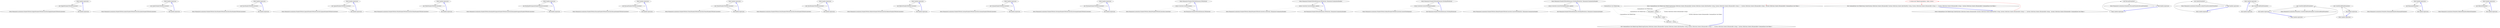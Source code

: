 digraph  {
n0 [cluster="lambda expression", label="Entry lambda expression", span="15-15"];
n1 [cluster="lambda expression", label="new EnglishNumberToWordsConverter()", span="15-15"];
n2 [cluster="lambda expression", label="Exit lambda expression", span="15-15"];
n3 [cluster="Humanizer.Localisation.NumberToWords.EnglishNumberToWordsConverter.EnglishNumberToWordsConverter()", label="Entry Humanizer.Localisation.NumberToWords.EnglishNumberToWordsConverter.EnglishNumberToWordsConverter()", span="5-5"];
n4 [cluster="lambda expression", label="Entry lambda expression", span="16-16"];
n5 [cluster="lambda expression", label="new ArabicNumberToWordsConverter()", span="16-16"];
n6 [cluster="lambda expression", label="Exit lambda expression", span="16-16"];
n7 [cluster="Humanizer.Localisation.NumberToWords.ArabicNumberToWordsConverter.ArabicNumberToWordsConverter()", label="Entry Humanizer.Localisation.NumberToWords.ArabicNumberToWordsConverter.ArabicNumberToWordsConverter()", span="6-6"];
n8 [cluster="lambda expression", label="Entry lambda expression", span="17-17"];
n9 [cluster="lambda expression", label="new FarsiNumberToWordsConverter()", span="17-17"];
n10 [cluster="lambda expression", label="Exit lambda expression", span="17-17"];
n11 [cluster="Humanizer.Localisation.NumberToWords.FarsiNumberToWordsConverter.FarsiNumberToWordsConverter()", label="Entry Humanizer.Localisation.NumberToWords.FarsiNumberToWordsConverter.FarsiNumberToWordsConverter()", span="5-5"];
n12 [cluster="lambda expression", label="Entry lambda expression", span="18-18"];
n13 [cluster="lambda expression", label="new SpanishNumberToWordsConverter()", span="18-18"];
n14 [cluster="lambda expression", label="Exit lambda expression", span="18-18"];
n15 [cluster="Humanizer.Localisation.NumberToWords.SpanishNumberToWordsConverter.SpanishNumberToWordsConverter()", label="Entry Humanizer.Localisation.NumberToWords.SpanishNumberToWordsConverter.SpanishNumberToWordsConverter()", span="5-5"];
n16 [cluster="lambda expression", label="Entry lambda expression", span="19-19"];
n17 [cluster="lambda expression", label="new PolishNumberToWordsConverter()", span="19-19"];
n18 [cluster="lambda expression", label="Exit lambda expression", span="19-19"];
n19 [cluster="Humanizer.Localisation.NumberToWords.PolishNumberToWordsConverter.PolishNumberToWordsConverter()", label="Entry Humanizer.Localisation.NumberToWords.PolishNumberToWordsConverter.PolishNumberToWordsConverter()", span="4-4"];
n20 [cluster="lambda expression", label="Entry lambda expression", span="20-20"];
n21 [cluster="lambda expression", label="new BrazilianPortugueseNumberToWordsConverter()", span="20-20"];
n22 [cluster="lambda expression", label="Exit lambda expression", span="20-20"];
n23 [cluster="Humanizer.Localisation.NumberToWords.BrazilianPortugueseNumberToWordsConverter.BrazilianPortugueseNumberToWordsConverter()", label="Entry Humanizer.Localisation.NumberToWords.BrazilianPortugueseNumberToWordsConverter.BrazilianPortugueseNumberToWordsConverter()", span="5-5"];
n24 [cluster="lambda expression", label="Entry lambda expression", span="21-21"];
n25 [cluster="lambda expression", label="new RussianNumberToWordsConverter()", span="21-21"];
n26 [cluster="lambda expression", label="Exit lambda expression", span="21-21"];
n27 [cluster="Humanizer.Localisation.NumberToWords.RussianNumberToWordsConverter.RussianNumberToWordsConverter()", label="Entry Humanizer.Localisation.NumberToWords.RussianNumberToWordsConverter.RussianNumberToWordsConverter()", span="6-6"];
n28 [cluster="lambda expression", label="Entry lambda expression", span="22-22"];
n29 [cluster="lambda expression", label="new FrenchNumberToWordsConverter()", span="22-22"];
n30 [cluster="lambda expression", label="Exit lambda expression", span="22-22"];
n31 [cluster="Humanizer.Localisation.NumberToWords.FrenchNumberToWordsConverter.FrenchNumberToWordsConverter()", label="Entry Humanizer.Localisation.NumberToWords.FrenchNumberToWordsConverter.FrenchNumberToWordsConverter()", span="5-5"];
n32 [cluster="lambda expression", label="Entry lambda expression", span="23-23"];
n33 [cluster="lambda expression", label="new DutchNumberToWordsConverter()", span="23-23"];
n34 [cluster="lambda expression", label="Exit lambda expression", span="23-23"];
n35 [cluster="Humanizer.Localisation.NumberToWords.DutchNumberToWordsConverter.DutchNumberToWordsConverter()", label="Entry Humanizer.Localisation.NumberToWords.DutchNumberToWordsConverter.DutchNumberToWordsConverter()", span="11-11"];
n36 [cluster="lambda expression", label="Entry lambda expression", span="24-24"];
n37 [cluster="lambda expression", label="new HebrewNumberToWordsConverter()", span="24-24"];
n38 [cluster="lambda expression", label="Exit lambda expression", span="24-24"];
n39 [cluster="Humanizer.Localisation.NumberToWords.HebrewNumberToWordsConverter.HebrewNumberToWordsConverter()", label="Entry Humanizer.Localisation.NumberToWords.HebrewNumberToWordsConverter.HebrewNumberToWordsConverter()", span="5-5"];
n40 [cluster="lambda expression", label="Entry lambda expression", span="25-25"];
n41 [cluster="lambda expression", label="new GermanNumberToWordsConverter()", span="25-25"];
n42 [cluster="lambda expression", label="Exit lambda expression", span="25-25"];
n43 [cluster="Humanizer.Localisation.NumberToWords.GermanNumberToWordsConverter.GermanNumberToWordsConverter()", label="Entry Humanizer.Localisation.NumberToWords.GermanNumberToWordsConverter.GermanNumberToWordsConverter()", span="4-4"];
n44 [cluster="lambda expression", label="Entry lambda expression", span="26-26"];
n45 [cluster="lambda expression", label="new SlovenianNumberToWordsConverter()", span="26-26"];
n46 [cluster="lambda expression", label="Exit lambda expression", span="26-26"];
n47 [cluster="Humanizer.Localisation.NumberToWords.SlovenianNumberToWordsConverter.SlovenianNumberToWordsConverter()", label="Entry Humanizer.Localisation.NumberToWords.SlovenianNumberToWordsConverter.SlovenianNumberToWordsConverter()", span="4-4"];
n48 [cluster="Humanizer.NumberToWordsExtension.ToWords(int)", label="Entry Humanizer.NumberToWordsExtension.ToWords(int)", span="34-34"];
n49 [cluster="Humanizer.NumberToWordsExtension.ToWords(int)", label="return Converter.Convert(number);", span="36-36"];
n50 [cluster="Humanizer.NumberToWordsExtension.ToWords(int)", label="Exit Humanizer.NumberToWordsExtension.ToWords(int)", span="34-34"];
n51 [cluster="Humanizer.Localisation.NumberToWords.DefaultNumberToWordsConverter.Convert(int)", label="Entry Humanizer.Localisation.NumberToWords.DefaultNumberToWordsConverter.Convert(int)", span="22-22"];
n52 [cluster="Humanizer.NumberToWordsExtension.ToWords(int, Humanizer.GrammaticalGender)", label="Entry Humanizer.NumberToWordsExtension.ToWords(int, Humanizer.GrammaticalGender)", span="58-58"];
n53 [cluster="Humanizer.NumberToWordsExtension.ToWords(int, Humanizer.GrammaticalGender)", label="return Converter.Convert(number, gender);", span="60-60"];
n54 [cluster="Humanizer.NumberToWordsExtension.ToWords(int, Humanizer.GrammaticalGender)", label="Exit Humanizer.NumberToWordsExtension.ToWords(int, Humanizer.GrammaticalGender)", span="58-58"];
n55 [cluster="Humanizer.Localisation.NumberToWords.DefaultNumberToWordsConverter.Convert(int, Humanizer.GrammaticalGender)", label="Entry Humanizer.Localisation.NumberToWords.DefaultNumberToWordsConverter.Convert(int, Humanizer.GrammaticalGender)", span="12-12"];
n56 [cluster="Humanizer.NumberToWordsExtension.ToOrdinalWords(int)", label="Entry Humanizer.NumberToWordsExtension.ToOrdinalWords(int)", span="68-68"];
n57 [cluster="Humanizer.NumberToWordsExtension.ToOrdinalWords(int)", label="return Converter.ConvertToOrdinal(number);", span="70-70"];
n58 [cluster="Humanizer.NumberToWordsExtension.ToOrdinalWords(int)", label="Exit Humanizer.NumberToWordsExtension.ToOrdinalWords(int)", span="68-68"];
n59 [cluster="Humanizer.Localisation.NumberToWords.DefaultNumberToWordsConverter.ConvertToOrdinal(int)", label="Entry Humanizer.Localisation.NumberToWords.DefaultNumberToWordsConverter.ConvertToOrdinal(int)", span="45-45"];
n60 [cluster="Humanizer.NumberToWordsExtension.ToOrdinalWords(int, Humanizer.GrammaticalGender)", label="Entry Humanizer.NumberToWordsExtension.ToOrdinalWords(int, Humanizer.GrammaticalGender)", span="81-81"];
n61 [cluster="Humanizer.NumberToWordsExtension.ToOrdinalWords(int, Humanizer.GrammaticalGender)", label="return Converter.ConvertToOrdinal(number, gender);", span="83-83"];
n62 [cluster="Humanizer.NumberToWordsExtension.ToOrdinalWords(int, Humanizer.GrammaticalGender)", label="Exit Humanizer.NumberToWordsExtension.ToOrdinalWords(int, Humanizer.GrammaticalGender)", span="81-81"];
n63 [cluster="Humanizer.Localisation.NumberToWords.DefaultNumberToWordsConverter.ConvertToOrdinal(int, Humanizer.GrammaticalGender)", label="Entry Humanizer.Localisation.NumberToWords.DefaultNumberToWordsConverter.ConvertToOrdinal(int, Humanizer.GrammaticalGender)", span="35-35"];
m0_0 [cluster="CommandLine.Core.TokenGroup.TokenGroup(System.Collections.Generic.IEnumerable<System.Collections.Generic.KeyValuePair<string, System.Collections.Generic.IEnumerable<string>>>, System.Collections.Generic.IEnumerable<string>, System.Collections.Generic.IEnumerable<CommandLine.Core.Token>)", file="TokenGroup.cs", label="Entry CommandLine.Core.TokenGroup.TokenGroup(System.Collections.Generic.IEnumerable<System.Collections.Generic.KeyValuePair<string, System.Collections.Generic.IEnumerable<string>>>, System.Collections.Generic.IEnumerable<string>, System.Collections.Generic.IEnumerable<CommandLine.Core.Token>)", span="12-12"];
m0_1 [cluster="CommandLine.Core.TokenGroup.TokenGroup(System.Collections.Generic.IEnumerable<System.Collections.Generic.KeyValuePair<string, System.Collections.Generic.IEnumerable<string>>>, System.Collections.Generic.IEnumerable<string>, System.Collections.Generic.IEnumerable<CommandLine.Core.Token>)", file="TokenGroup.cs", label="this.options = options", span="17-17"];
m0_2 [cluster="CommandLine.Core.TokenGroup.TokenGroup(System.Collections.Generic.IEnumerable<System.Collections.Generic.KeyValuePair<string, System.Collections.Generic.IEnumerable<string>>>, System.Collections.Generic.IEnumerable<string>, System.Collections.Generic.IEnumerable<CommandLine.Core.Token>)", file="TokenGroup.cs", label="this.values = values", span="18-18"];
m0_3 [cluster="CommandLine.Core.TokenGroup.TokenGroup(System.Collections.Generic.IEnumerable<System.Collections.Generic.KeyValuePair<string, System.Collections.Generic.IEnumerable<string>>>, System.Collections.Generic.IEnumerable<string>, System.Collections.Generic.IEnumerable<CommandLine.Core.Token>)", file="TokenGroup.cs", label="this.errors = errors", span="19-19"];
m0_4 [cluster="CommandLine.Core.TokenGroup.TokenGroup(System.Collections.Generic.IEnumerable<System.Collections.Generic.KeyValuePair<string, System.Collections.Generic.IEnumerable<string>>>, System.Collections.Generic.IEnumerable<string>, System.Collections.Generic.IEnumerable<CommandLine.Core.Token>)", file="TokenGroup.cs", label="Exit CommandLine.Core.TokenGroup.TokenGroup(System.Collections.Generic.IEnumerable<System.Collections.Generic.KeyValuePair<string, System.Collections.Generic.IEnumerable<string>>>, System.Collections.Generic.IEnumerable<string>, System.Collections.Generic.IEnumerable<CommandLine.Core.Token>)", span="12-12"];
m0_5 [cluster="CommandLine.Core.TokenGroup.Create(System.Collections.Generic.IEnumerable<System.Collections.Generic.KeyValuePair<string, System.Collections.Generic.IEnumerable<string>>>, System.Collections.Generic.IEnumerable<string>, System.Collections.Generic.IEnumerable<CommandLine.Core.Token>)", file="TokenGroup.cs", label="Entry CommandLine.Core.TokenGroup.Create(System.Collections.Generic.IEnumerable<System.Collections.Generic.KeyValuePair<string, System.Collections.Generic.IEnumerable<string>>>, System.Collections.Generic.IEnumerable<string>, System.Collections.Generic.IEnumerable<CommandLine.Core.Token>)", span="37-37"];
m0_6 [cluster="CommandLine.Core.TokenGroup.Create(System.Collections.Generic.IEnumerable<System.Collections.Generic.KeyValuePair<string, System.Collections.Generic.IEnumerable<string>>>, System.Collections.Generic.IEnumerable<string>, System.Collections.Generic.IEnumerable<CommandLine.Core.Token>)", color=red, community=0, file="TokenGroup.cs", label="0: return new TokenGroup(options, values, errors);", span="42-42"];
m0_7 [cluster="CommandLine.Core.TokenGroup.Create(System.Collections.Generic.IEnumerable<System.Collections.Generic.KeyValuePair<string, System.Collections.Generic.IEnumerable<string>>>, System.Collections.Generic.IEnumerable<string>, System.Collections.Generic.IEnumerable<CommandLine.Core.Token>)", file="TokenGroup.cs", label="Exit CommandLine.Core.TokenGroup.Create(System.Collections.Generic.IEnumerable<System.Collections.Generic.KeyValuePair<string, System.Collections.Generic.IEnumerable<string>>>, System.Collections.Generic.IEnumerable<string>, System.Collections.Generic.IEnumerable<CommandLine.Core.Token>)", span="37-37"];
m0_8 [file="TokenGroup.cs", label="CommandLine.Core.TokenGroup", span=""];
m1_7 [cluster="Humanizer.Localisation.Formatters.RussianFormatter.RussianFormatter()", file="TokenPartitioner.cs", label="Entry Humanizer.Localisation.Formatters.RussianFormatter.RussianFormatter()", span="4-4"];
m1_11 [cluster="Humanizer.Localisation.Formatters.ArabicFormatter.ArabicFormatter()", file="TokenPartitioner.cs", label="Entry Humanizer.Localisation.Formatters.ArabicFormatter.ArabicFormatter()", span="2-2"];
m1_23 [cluster="lambda expression", file="TokenPartitioner.cs", label="Entry lambda expression", span="22-22"];
m1_0 [cluster="lambda expression", file="TokenPartitioner.cs", label="Entry lambda expression", span="16-16"];
m1_1 [cluster="lambda expression", file="TokenPartitioner.cs", label="new RomanianFormatter()", span="16-16"];
m1_2 [cluster="lambda expression", file="TokenPartitioner.cs", label="Exit lambda expression", span="16-16"];
m1_4 [cluster="lambda expression", file="TokenPartitioner.cs", label="Entry lambda expression", span="17-17"];
m1_5 [cluster="lambda expression", file="TokenPartitioner.cs", label="new RussianFormatter()", span="17-17"];
m1_6 [cluster="lambda expression", file="TokenPartitioner.cs", label="Exit lambda expression", span="17-17"];
m1_8 [cluster="lambda expression", file="TokenPartitioner.cs", label="Entry lambda expression", span="18-18"];
m1_9 [cluster="lambda expression", file="TokenPartitioner.cs", label="new ArabicFormatter()", span="18-18"];
m1_10 [cluster="lambda expression", file="TokenPartitioner.cs", label="Exit lambda expression", span="18-18"];
m1_12 [cluster="lambda expression", file="TokenPartitioner.cs", label="Entry lambda expression", span="19-19"];
m1_13 [cluster="lambda expression", file="TokenPartitioner.cs", label="new HebrewFormatter()", span="19-19"];
m1_14 [cluster="lambda expression", file="TokenPartitioner.cs", label="Exit lambda expression", span="19-19"];
m1_16 [cluster="lambda expression", file="TokenPartitioner.cs", label="Entry lambda expression", span="20-20"];
m1_17 [cluster="lambda expression", file="TokenPartitioner.cs", label="new CzechSlovakPolishFormatter()", span="20-20"];
m1_18 [cluster="lambda expression", file="TokenPartitioner.cs", label="Exit lambda expression", span="20-20"];
m1_20 [cluster="lambda expression", file="TokenPartitioner.cs", label="Entry lambda expression", span="21-21"];
m1_21 [cluster="lambda expression", file="TokenPartitioner.cs", label="new CzechSlovakPolishFormatter()", span="21-21"];
m1_22 [cluster="lambda expression", file="TokenPartitioner.cs", label="Exit lambda expression", span="21-21"];
m1_24 [cluster="lambda expression", file="TokenPartitioner.cs", label="new CzechSlovakPolishFormatter()", span="22-22"];
m1_25 [cluster="lambda expression", file="TokenPartitioner.cs", label="Exit lambda expression", span="22-22"];
m1_15 [cluster="Humanizer.Localisation.Formatters.HebrewFormatter.HebrewFormatter()", file="TokenPartitioner.cs", label="Entry Humanizer.Localisation.Formatters.HebrewFormatter.HebrewFormatter()", span="2-2"];
m1_19 [cluster="Humanizer.Localisation.Formatters.CzechSlovakPolishFormatter.CzechSlovakPolishFormatter()", file="TokenPartitioner.cs", label="Entry Humanizer.Localisation.Formatters.CzechSlovakPolishFormatter.CzechSlovakPolishFormatter()", span="2-2"];
m1_3 [cluster="Humanizer.Localisation.Formatters.RomanianFormatter.RomanianFormatter()", file="TokenPartitioner.cs", label="Entry Humanizer.Localisation.Formatters.RomanianFormatter.RomanianFormatter()", span="2-2"];
n0 -> n1  [key=0, style=solid];
n1 -> n2  [key=0, style=solid];
n1 -> n3  [key=2, style=dotted];
n2 -> n0  [color=blue, key=0, style=bold];
n4 -> n5  [key=0, style=solid];
n5 -> n6  [key=0, style=solid];
n5 -> n7  [key=2, style=dotted];
n6 -> n4  [color=blue, key=0, style=bold];
n8 -> n9  [key=0, style=solid];
n9 -> n10  [key=0, style=solid];
n9 -> n11  [key=2, style=dotted];
n10 -> n8  [color=blue, key=0, style=bold];
n12 -> n13  [key=0, style=solid];
n13 -> n14  [key=0, style=solid];
n13 -> n15  [key=2, style=dotted];
n14 -> n12  [color=blue, key=0, style=bold];
n16 -> n17  [key=0, style=solid];
n17 -> n18  [key=0, style=solid];
n17 -> n19  [key=2, style=dotted];
n18 -> n16  [color=blue, key=0, style=bold];
n20 -> n21  [key=0, style=solid];
n21 -> n22  [key=0, style=solid];
n21 -> n23  [key=2, style=dotted];
n22 -> n20  [color=blue, key=0, style=bold];
n24 -> n25  [key=0, style=solid];
n25 -> n26  [key=0, style=solid];
n25 -> n27  [key=2, style=dotted];
n26 -> n24  [color=blue, key=0, style=bold];
n28 -> n29  [key=0, style=solid];
n29 -> n30  [key=0, style=solid];
n29 -> n31  [key=2, style=dotted];
n30 -> n28  [color=blue, key=0, style=bold];
n32 -> n33  [key=0, style=solid];
n33 -> n34  [key=0, style=solid];
n33 -> n35  [key=2, style=dotted];
n34 -> n32  [color=blue, key=0, style=bold];
n36 -> n37  [key=0, style=solid];
n37 -> n38  [key=0, style=solid];
n37 -> n39  [key=2, style=dotted];
n38 -> n36  [color=blue, key=0, style=bold];
n40 -> n41  [key=0, style=solid];
n41 -> n42  [key=0, style=solid];
n41 -> n43  [key=2, style=dotted];
n42 -> n40  [color=blue, key=0, style=bold];
n44 -> n45  [key=0, style=solid];
n45 -> n46  [key=0, style=solid];
n45 -> n47  [key=2, style=dotted];
n46 -> n44  [color=blue, key=0, style=bold];
n48 -> n49  [key=0, style=solid];
n49 -> n50  [key=0, style=solid];
n49 -> n51  [key=2, style=dotted];
n50 -> n48  [color=blue, key=0, style=bold];
n52 -> n53  [key=0, style=solid];
n53 -> n54  [key=0, style=solid];
n53 -> n55  [key=2, style=dotted];
n54 -> n52  [color=blue, key=0, style=bold];
n56 -> n57  [key=0, style=solid];
n57 -> n58  [key=0, style=solid];
n57 -> n59  [key=2, style=dotted];
n58 -> n56  [color=blue, key=0, style=bold];
n60 -> n61  [key=0, style=solid];
n61 -> n62  [key=0, style=solid];
n61 -> n63  [key=2, style=dotted];
n62 -> n60  [color=blue, key=0, style=bold];
m0_0 -> m0_1  [key=0, style=solid];
m0_0 -> m0_2  [color=darkseagreen4, key=1, label="System.Collections.Generic.IEnumerable<string>", style=dashed];
m0_0 -> m0_3  [color=darkseagreen4, key=1, label="System.Collections.Generic.IEnumerable<CommandLine.Core.Token>", style=dashed];
m0_1 -> m0_2  [key=0, style=solid];
m0_2 -> m0_3  [key=0, style=solid];
m0_3 -> m0_4  [key=0, style=solid];
m0_4 -> m0_0  [color=blue, key=0, style=bold];
m0_5 -> m0_6  [color=red, key=0, style=solid];
m0_6 -> m0_7  [color=red, key=0, style=solid];
m0_6 -> m0_0  [color=red, key=2, style=dotted];
m0_7 -> m0_5  [color=blue, key=0, style=bold];
m0_8 -> m0_1  [color=darkseagreen4, key=1, label="CommandLine.Core.TokenGroup", style=dashed];
m0_8 -> m0_2  [color=darkseagreen4, key=1, label="CommandLine.Core.TokenGroup", style=dashed];
m0_8 -> m0_3  [color=darkseagreen4, key=1, label="CommandLine.Core.TokenGroup", style=dashed];
m1_23 -> m1_24  [key=0, style=solid];
m1_0 -> m1_1  [key=0, style=solid];
m1_1 -> m1_2  [key=0, style=solid];
m1_1 -> m1_3  [key=2, style=dotted];
m1_2 -> m1_0  [color=blue, key=0, style=bold];
m1_4 -> m1_5  [key=0, style=solid];
m1_5 -> m1_6  [key=0, style=solid];
m1_5 -> m1_7  [key=2, style=dotted];
m1_6 -> m1_4  [color=blue, key=0, style=bold];
m1_8 -> m1_9  [key=0, style=solid];
m1_9 -> m1_10  [key=0, style=solid];
m1_9 -> m1_11  [key=2, style=dotted];
m1_10 -> m1_8  [color=blue, key=0, style=bold];
m1_12 -> m1_13  [key=0, style=solid];
m1_13 -> m1_14  [key=0, style=solid];
m1_13 -> m1_15  [key=2, style=dotted];
m1_14 -> m1_12  [color=blue, key=0, style=bold];
m1_16 -> m1_17  [key=0, style=solid];
m1_17 -> m1_18  [key=0, style=solid];
m1_17 -> m1_19  [key=2, style=dotted];
m1_18 -> m1_16  [color=blue, key=0, style=bold];
m1_20 -> m1_21  [key=0, style=solid];
m1_21 -> m1_22  [key=0, style=solid];
m1_21 -> m1_19  [key=2, style=dotted];
m1_22 -> m1_20  [color=blue, key=0, style=bold];
m1_24 -> m1_25  [key=0, style=solid];
m1_24 -> m1_19  [key=2, style=dotted];
m1_25 -> m1_23  [color=blue, key=0, style=bold];
}
